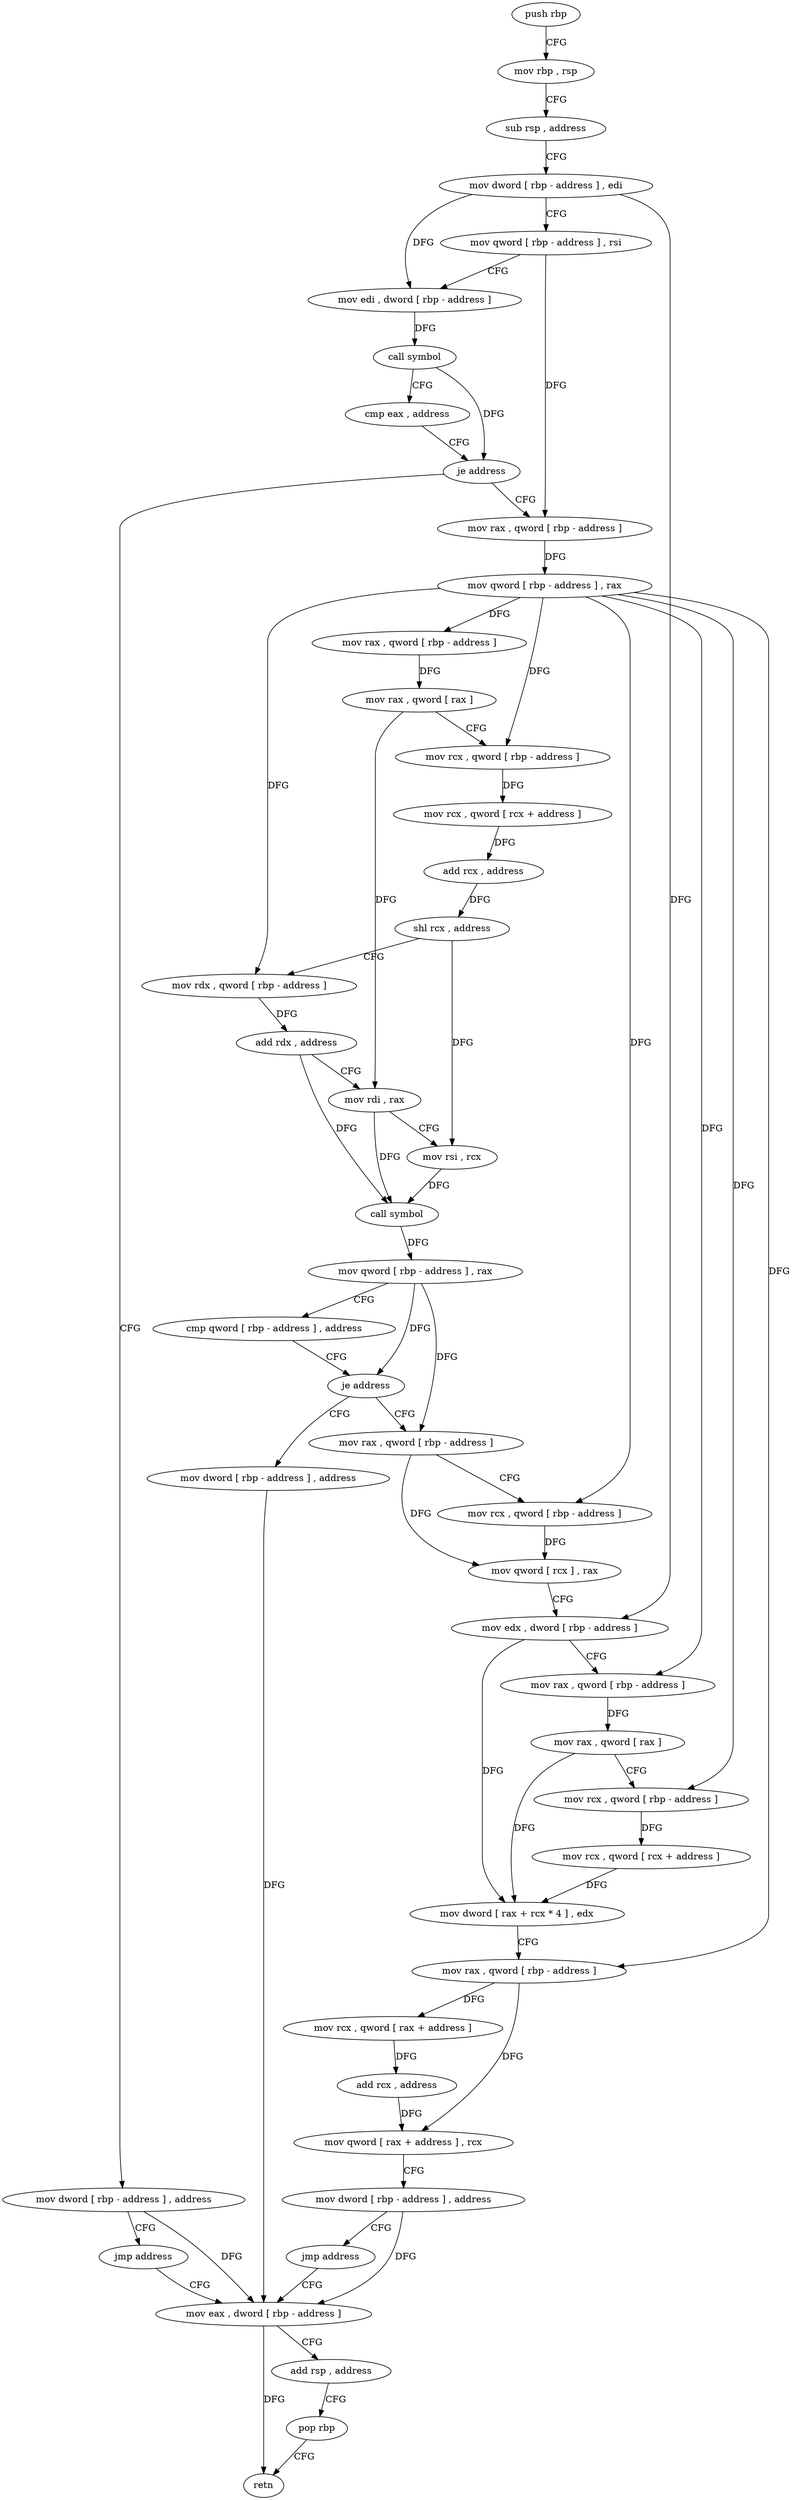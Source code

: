digraph "func" {
"4294208" [label = "push rbp" ]
"4294209" [label = "mov rbp , rsp" ]
"4294212" [label = "sub rsp , address" ]
"4294216" [label = "mov dword [ rbp - address ] , edi" ]
"4294219" [label = "mov qword [ rbp - address ] , rsi" ]
"4294223" [label = "mov edi , dword [ rbp - address ]" ]
"4294226" [label = "call symbol" ]
"4294231" [label = "cmp eax , address" ]
"4294234" [label = "je address" ]
"4294252" [label = "mov rax , qword [ rbp - address ]" ]
"4294240" [label = "mov dword [ rbp - address ] , address" ]
"4294256" [label = "mov qword [ rbp - address ] , rax" ]
"4294260" [label = "mov rax , qword [ rbp - address ]" ]
"4294264" [label = "mov rax , qword [ rax ]" ]
"4294267" [label = "mov rcx , qword [ rbp - address ]" ]
"4294271" [label = "mov rcx , qword [ rcx + address ]" ]
"4294275" [label = "add rcx , address" ]
"4294282" [label = "shl rcx , address" ]
"4294286" [label = "mov rdx , qword [ rbp - address ]" ]
"4294290" [label = "add rdx , address" ]
"4294297" [label = "mov rdi , rax" ]
"4294300" [label = "mov rsi , rcx" ]
"4294303" [label = "call symbol" ]
"4294308" [label = "mov qword [ rbp - address ] , rax" ]
"4294312" [label = "cmp qword [ rbp - address ] , address" ]
"4294317" [label = "je address" ]
"4294386" [label = "mov dword [ rbp - address ] , address" ]
"4294323" [label = "mov rax , qword [ rbp - address ]" ]
"4294247" [label = "jmp address" ]
"4294393" [label = "mov eax , dword [ rbp - address ]" ]
"4294327" [label = "mov rcx , qword [ rbp - address ]" ]
"4294331" [label = "mov qword [ rcx ] , rax" ]
"4294334" [label = "mov edx , dword [ rbp - address ]" ]
"4294337" [label = "mov rax , qword [ rbp - address ]" ]
"4294341" [label = "mov rax , qword [ rax ]" ]
"4294344" [label = "mov rcx , qword [ rbp - address ]" ]
"4294348" [label = "mov rcx , qword [ rcx + address ]" ]
"4294352" [label = "mov dword [ rax + rcx * 4 ] , edx" ]
"4294355" [label = "mov rax , qword [ rbp - address ]" ]
"4294359" [label = "mov rcx , qword [ rax + address ]" ]
"4294363" [label = "add rcx , address" ]
"4294370" [label = "mov qword [ rax + address ] , rcx" ]
"4294374" [label = "mov dword [ rbp - address ] , address" ]
"4294381" [label = "jmp address" ]
"4294396" [label = "add rsp , address" ]
"4294400" [label = "pop rbp" ]
"4294401" [label = "retn" ]
"4294208" -> "4294209" [ label = "CFG" ]
"4294209" -> "4294212" [ label = "CFG" ]
"4294212" -> "4294216" [ label = "CFG" ]
"4294216" -> "4294219" [ label = "CFG" ]
"4294216" -> "4294223" [ label = "DFG" ]
"4294216" -> "4294334" [ label = "DFG" ]
"4294219" -> "4294223" [ label = "CFG" ]
"4294219" -> "4294252" [ label = "DFG" ]
"4294223" -> "4294226" [ label = "DFG" ]
"4294226" -> "4294231" [ label = "CFG" ]
"4294226" -> "4294234" [ label = "DFG" ]
"4294231" -> "4294234" [ label = "CFG" ]
"4294234" -> "4294252" [ label = "CFG" ]
"4294234" -> "4294240" [ label = "CFG" ]
"4294252" -> "4294256" [ label = "DFG" ]
"4294240" -> "4294247" [ label = "CFG" ]
"4294240" -> "4294393" [ label = "DFG" ]
"4294256" -> "4294260" [ label = "DFG" ]
"4294256" -> "4294267" [ label = "DFG" ]
"4294256" -> "4294286" [ label = "DFG" ]
"4294256" -> "4294327" [ label = "DFG" ]
"4294256" -> "4294337" [ label = "DFG" ]
"4294256" -> "4294344" [ label = "DFG" ]
"4294256" -> "4294355" [ label = "DFG" ]
"4294260" -> "4294264" [ label = "DFG" ]
"4294264" -> "4294267" [ label = "CFG" ]
"4294264" -> "4294297" [ label = "DFG" ]
"4294267" -> "4294271" [ label = "DFG" ]
"4294271" -> "4294275" [ label = "DFG" ]
"4294275" -> "4294282" [ label = "DFG" ]
"4294282" -> "4294286" [ label = "CFG" ]
"4294282" -> "4294300" [ label = "DFG" ]
"4294286" -> "4294290" [ label = "DFG" ]
"4294290" -> "4294297" [ label = "CFG" ]
"4294290" -> "4294303" [ label = "DFG" ]
"4294297" -> "4294300" [ label = "CFG" ]
"4294297" -> "4294303" [ label = "DFG" ]
"4294300" -> "4294303" [ label = "DFG" ]
"4294303" -> "4294308" [ label = "DFG" ]
"4294308" -> "4294312" [ label = "CFG" ]
"4294308" -> "4294317" [ label = "DFG" ]
"4294308" -> "4294323" [ label = "DFG" ]
"4294312" -> "4294317" [ label = "CFG" ]
"4294317" -> "4294386" [ label = "CFG" ]
"4294317" -> "4294323" [ label = "CFG" ]
"4294386" -> "4294393" [ label = "DFG" ]
"4294323" -> "4294327" [ label = "CFG" ]
"4294323" -> "4294331" [ label = "DFG" ]
"4294247" -> "4294393" [ label = "CFG" ]
"4294393" -> "4294396" [ label = "CFG" ]
"4294393" -> "4294401" [ label = "DFG" ]
"4294327" -> "4294331" [ label = "DFG" ]
"4294331" -> "4294334" [ label = "CFG" ]
"4294334" -> "4294337" [ label = "CFG" ]
"4294334" -> "4294352" [ label = "DFG" ]
"4294337" -> "4294341" [ label = "DFG" ]
"4294341" -> "4294344" [ label = "CFG" ]
"4294341" -> "4294352" [ label = "DFG" ]
"4294344" -> "4294348" [ label = "DFG" ]
"4294348" -> "4294352" [ label = "DFG" ]
"4294352" -> "4294355" [ label = "CFG" ]
"4294355" -> "4294359" [ label = "DFG" ]
"4294355" -> "4294370" [ label = "DFG" ]
"4294359" -> "4294363" [ label = "DFG" ]
"4294363" -> "4294370" [ label = "DFG" ]
"4294370" -> "4294374" [ label = "CFG" ]
"4294374" -> "4294381" [ label = "CFG" ]
"4294374" -> "4294393" [ label = "DFG" ]
"4294381" -> "4294393" [ label = "CFG" ]
"4294396" -> "4294400" [ label = "CFG" ]
"4294400" -> "4294401" [ label = "CFG" ]
}
